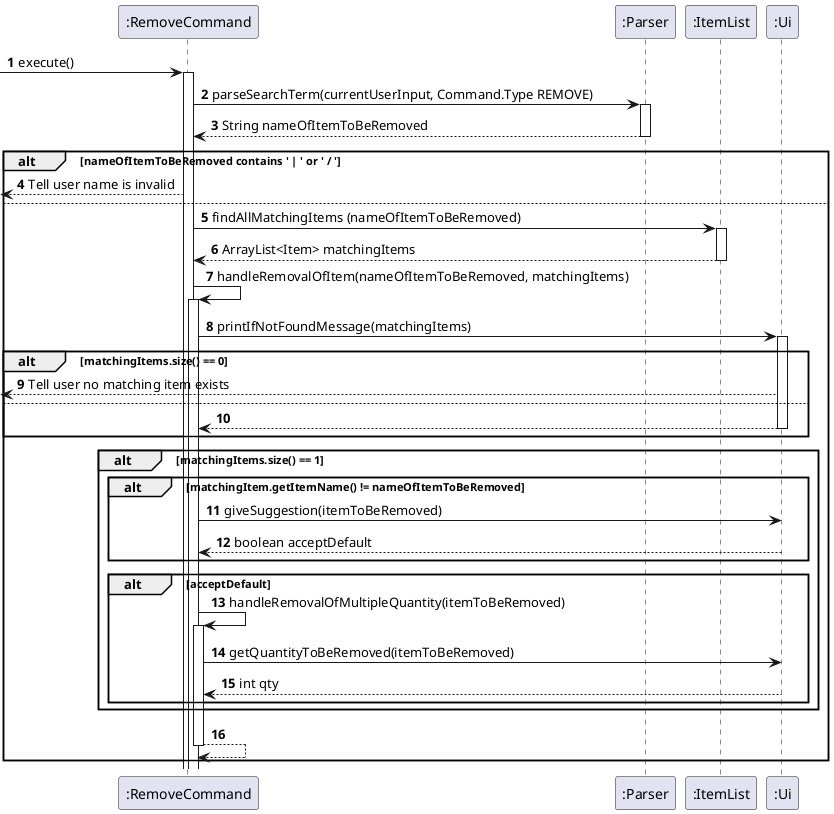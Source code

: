 @startuml
'https://plantuml.com/sequence-diagram

autonumber

-> ":RemoveCommand": execute()

activate ":RemoveCommand"

":RemoveCommand" -> ":Parser" : parseSearchTerm(currentUserInput, Command.Type REMOVE)
activate ":Parser"
":RemoveCommand" <-- ":Parser": String nameOfItemToBeRemoved
deactivate ":Parser"

alt nameOfItemToBeRemoved contains ' | ' or ' / '

    <-- ":RemoveCommand" : Tell user name is invalid

else

    ":RemoveCommand" -> ":ItemList" : findAllMatchingItems (nameOfItemToBeRemoved)
    activate ":ItemList"
    ":RemoveCommand" <-- ":ItemList" : ArrayList<Item> matchingItems
    deactivate ":ItemList"

":RemoveCommand" -> ":RemoveCommand": handleRemovalOfItem(nameOfItemToBeRemoved, matchingItems)
activate ":RemoveCommand"

":RemoveCommand" -> ":Ui": printIfNotFoundMessage(matchingItems)
activate ":Ui"

alt matchingItems.size() == 0

<-- ":Ui": Tell user no matching item exists

else

":RemoveCommand" <-- ":Ui"
deactivate ":Ui"

end

alt matchingItems.size() == 1

alt matchingItem.getItemName() != nameOfItemToBeRemoved

":RemoveCommand" -> ":Ui": giveSuggestion(itemToBeRemoved)
":RemoveCommand" <-- ":Ui": boolean acceptDefault

end

alt acceptDefault

":RemoveCommand" -> ":RemoveCommand": handleRemovalOfMultipleQuantity(itemToBeRemoved)
activate ":RemoveCommand"

":RemoveCommand" -> ":Ui": getQuantityToBeRemoved(itemToBeRemoved)
":RemoveCommand" <-- ":Ui": int qty

end


end


":RemoveCommand" --> ":RemoveCommand"
deactivate ":RemoveCommand"
end

@enduml